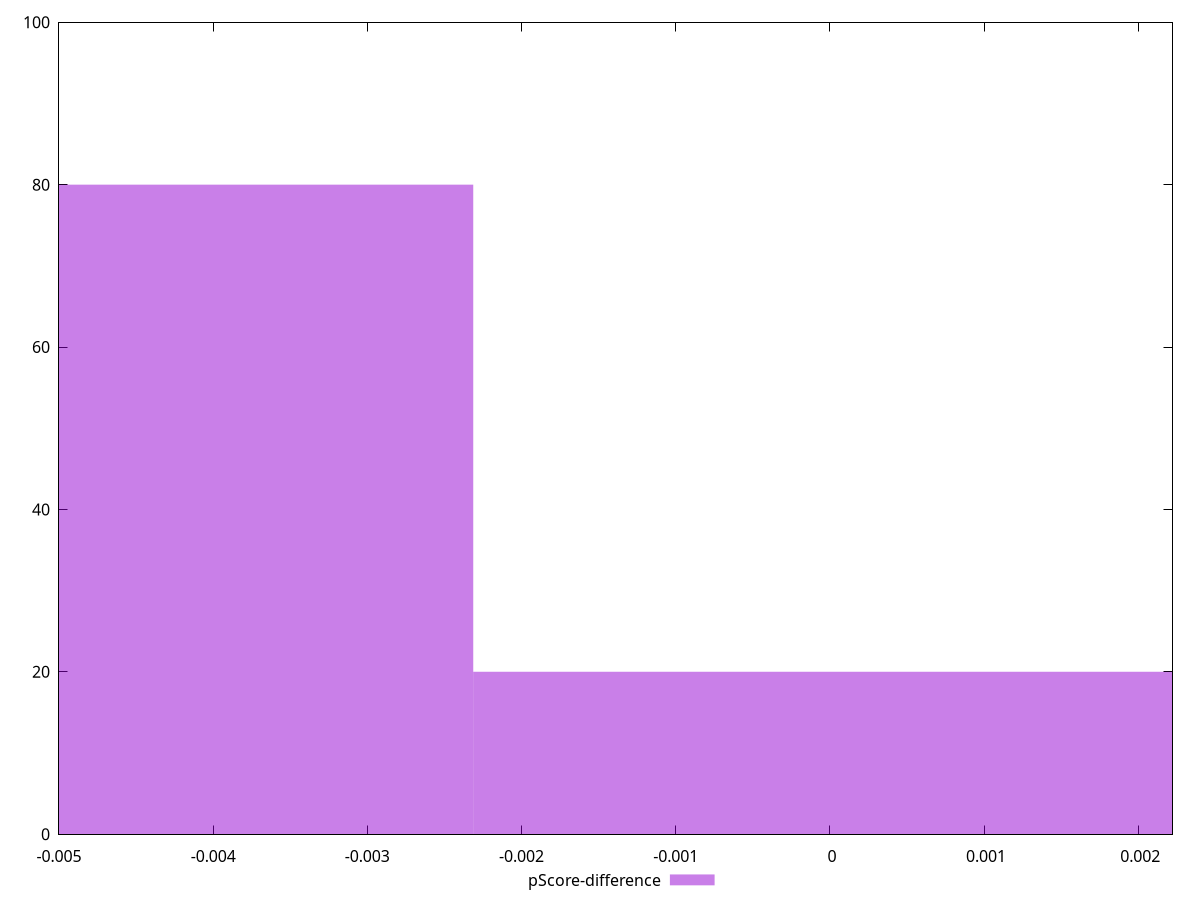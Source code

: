 reset

$pScoreDifference <<EOF
0 20
-0.004626349136547911 80
EOF

set key outside below
set boxwidth 0.004626349136547911
set xrange [-0.0050000000000000044:0.0022222222222222365]
set yrange [0:100]
set trange [0:100]
set style fill transparent solid 0.5 noborder
set terminal svg size 640, 490 enhanced background rgb 'white'
set output "reports/report_00031_2021-02-24T23-18-18.084Z/uses-text-compression/samples/card/pScore-difference/histogram.svg"

plot $pScoreDifference title "pScore-difference" with boxes

reset
